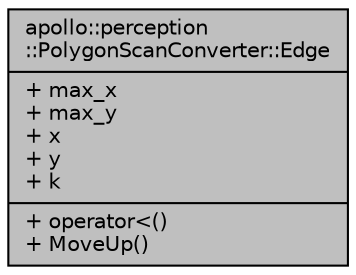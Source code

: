 digraph "apollo::perception::PolygonScanConverter::Edge"
{
  edge [fontname="Helvetica",fontsize="10",labelfontname="Helvetica",labelfontsize="10"];
  node [fontname="Helvetica",fontsize="10",shape=record];
  Node1 [label="{apollo::perception\l::PolygonScanConverter::Edge\n|+ max_x\l+ max_y\l+ x\l+ y\l+ k\l|+ operator\<()\l+ MoveUp()\l}",height=0.2,width=0.4,color="black", fillcolor="grey75", style="filled" fontcolor="black"];
}
